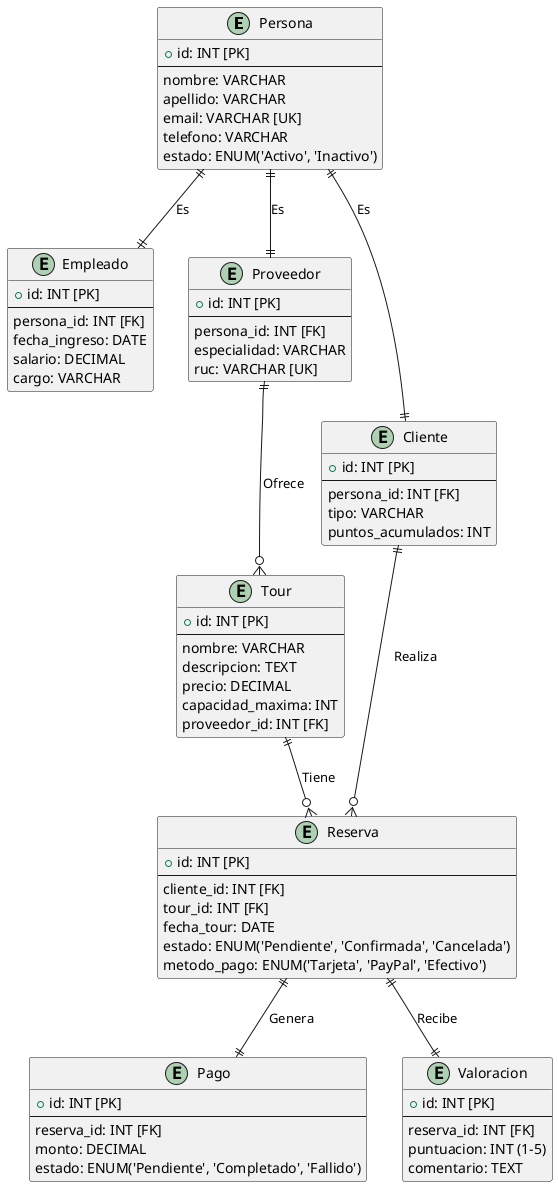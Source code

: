 @startuml ModeloDatosExploraNeiva

entity Persona {
    +id: INT [PK]
    --
    nombre: VARCHAR
    apellido: VARCHAR
    email: VARCHAR [UK]
    telefono: VARCHAR
    estado: ENUM('Activo', 'Inactivo')
}

entity Empleado {
    +id: INT [PK]
    --
    persona_id: INT [FK]
    fecha_ingreso: DATE
    salario: DECIMAL
    cargo: VARCHAR
}

entity Proveedor {
    +id: INT [PK]
    --
    persona_id: INT [FK]
    especialidad: VARCHAR
    ruc: VARCHAR [UK]
}

entity Cliente {
    +id: INT [PK]
    --
    persona_id: INT [FK]
    tipo: VARCHAR
    puntos_acumulados: INT
}

entity Tour {
    +id: INT [PK]
    --
    nombre: VARCHAR
    descripcion: TEXT
    precio: DECIMAL
    capacidad_maxima: INT
    proveedor_id: INT [FK]
}

entity Reserva {
    +id: INT [PK]
    --
    cliente_id: INT [FK]
    tour_id: INT [FK]
    fecha_tour: DATE
    estado: ENUM('Pendiente', 'Confirmada', 'Cancelada')
    metodo_pago: ENUM('Tarjeta', 'PayPal', 'Efectivo')
}

entity Pago {
    +id: INT [PK]
    --
    reserva_id: INT [FK]
    monto: DECIMAL
    estado: ENUM('Pendiente', 'Completado', 'Fallido')
}

entity Valoracion {
    +id: INT [PK]
    --
    reserva_id: INT [FK]
    puntuacion: INT (1-5)
    comentario: TEXT
}

' Relaciones
Persona ||--|| Empleado : "Es"
Persona ||--|| Proveedor : "Es"
Persona ||--|| Cliente : "Es"
Proveedor ||--o{ Tour : "Ofrece"
Cliente ||--o{ Reserva : "Realiza"
Tour ||--o{ Reserva : "Tiene"
Reserva ||--|| Pago : "Genera"
Reserva ||--|| Valoracion : "Recibe"

@enduml
